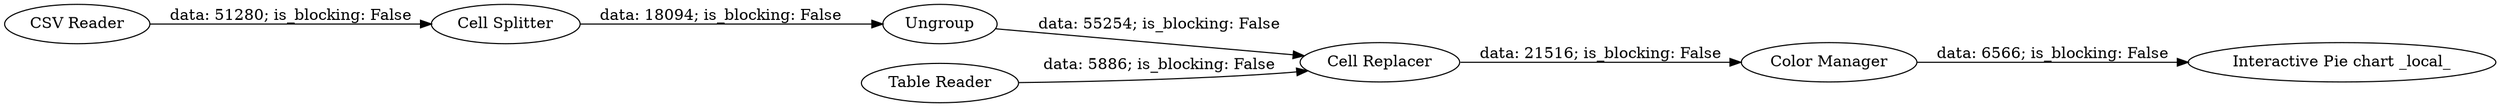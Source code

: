digraph {
	"280935141988008955_9" [label="Cell Replacer"]
	"280935141988008955_4" [label=Ungroup]
	"280935141988008955_13" [label="Interactive Pie chart _local_"]
	"280935141988008955_1" [label="Table Reader"]
	"280935141988008955_7" [label="Cell Splitter"]
	"280935141988008955_14" [label="Color Manager"]
	"280935141988008955_2" [label="CSV Reader"]
	"280935141988008955_14" -> "280935141988008955_13" [label="data: 6566; is_blocking: False"]
	"280935141988008955_4" -> "280935141988008955_9" [label="data: 55254; is_blocking: False"]
	"280935141988008955_2" -> "280935141988008955_7" [label="data: 51280; is_blocking: False"]
	"280935141988008955_7" -> "280935141988008955_4" [label="data: 18094; is_blocking: False"]
	"280935141988008955_1" -> "280935141988008955_9" [label="data: 5886; is_blocking: False"]
	"280935141988008955_9" -> "280935141988008955_14" [label="data: 21516; is_blocking: False"]
	rankdir=LR
}
